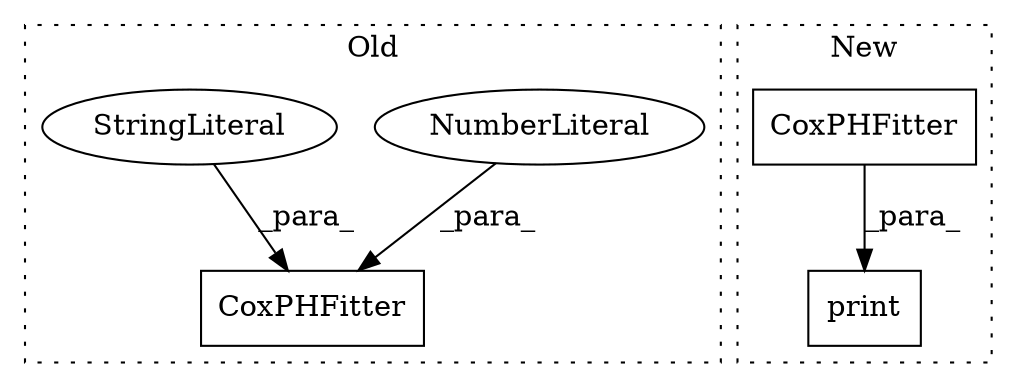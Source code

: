 digraph G {
subgraph cluster0 {
1 [label="CoxPHFitter" a="32" s="442,470" l="12,1" shape="box"];
3 [label="NumberLiteral" a="34" s="458" l="3" shape="ellipse"];
4 [label="StringLiteral" a="45" s="462" l="8" shape="ellipse"];
label = "Old";
style="dotted";
}
subgraph cluster1 {
2 [label="CoxPHFitter" a="32" s="467" l="13" shape="box"];
5 [label="print" a="32" s="650,723" l="6,1" shape="box"];
label = "New";
style="dotted";
}
2 -> 5 [label="_para_"];
3 -> 1 [label="_para_"];
4 -> 1 [label="_para_"];
}
